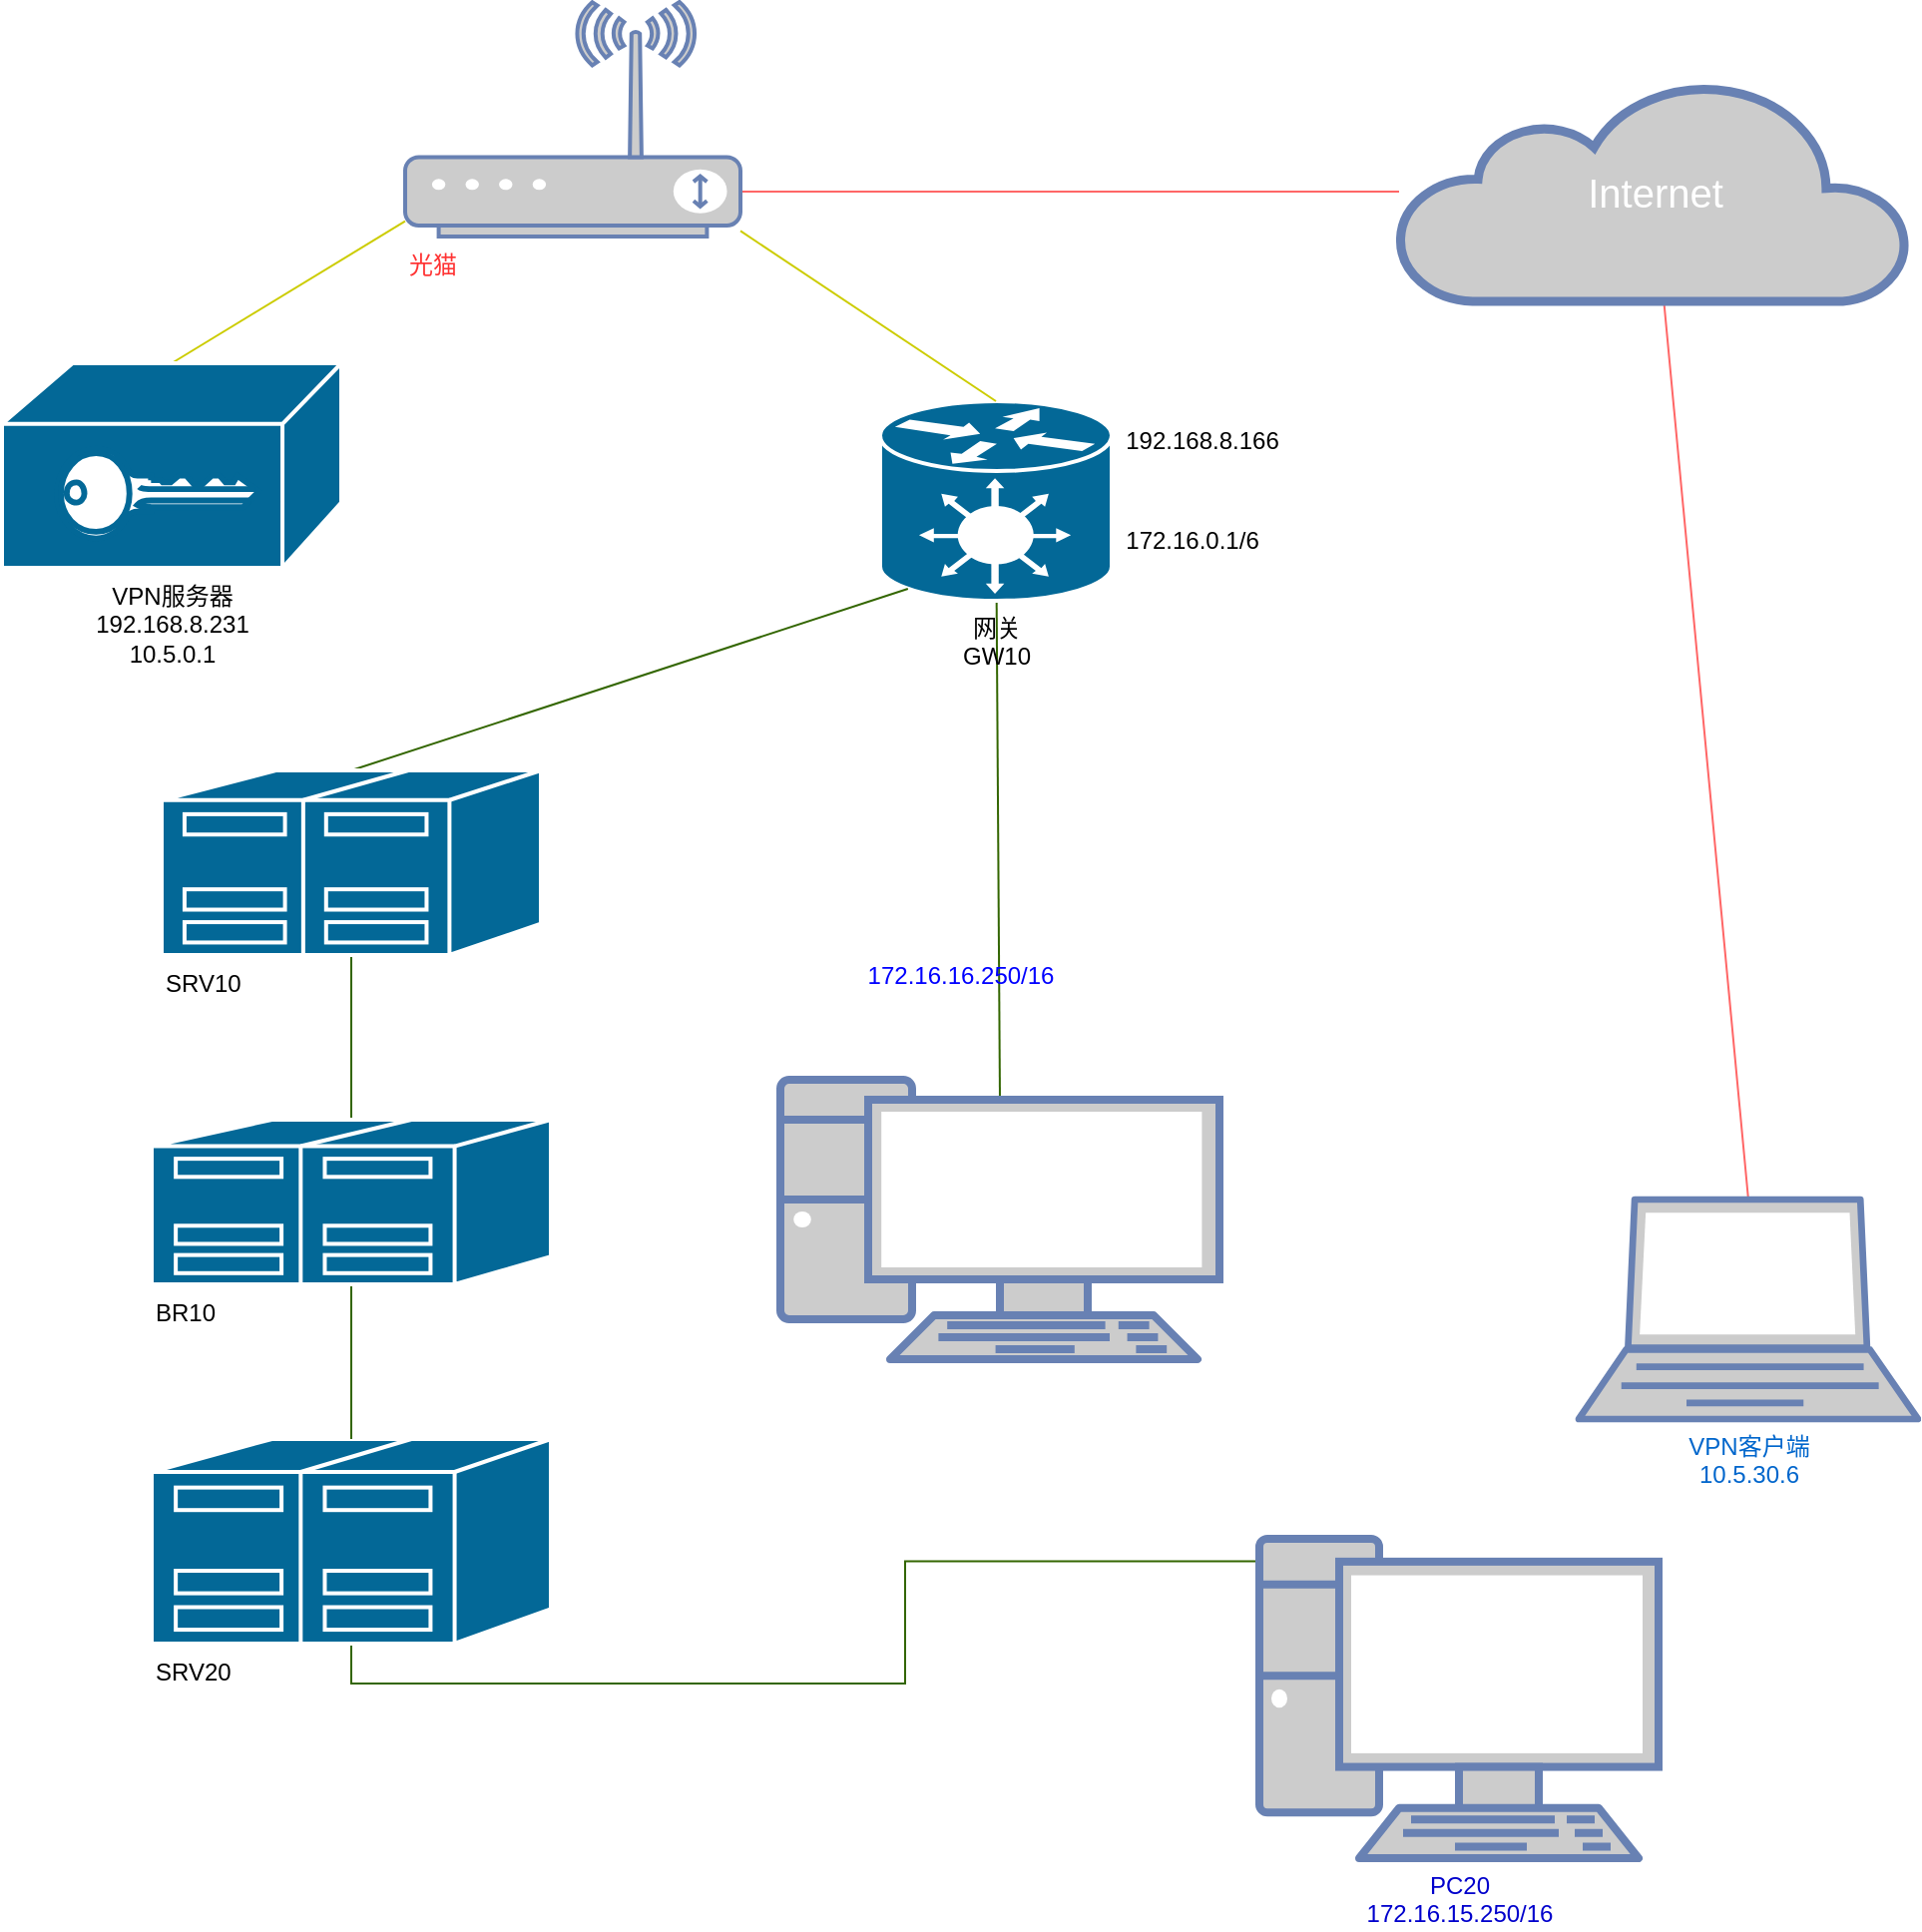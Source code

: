 <mxfile version="13.9.9" type="github">
  <diagram name="Page-1" id="55a83fd1-7818-8e21-69c5-c3457e3827bb">
    <mxGraphModel dx="1564" dy="808" grid="1" gridSize="10" guides="1" tooltips="1" connect="1" arrows="1" fold="1" page="1" pageScale="0.5" pageWidth="1169" pageHeight="827" background="#ffffff" math="0" shadow="0">
      <root>
        <mxCell id="0" />
        <mxCell id="1" parent="0" />
        <mxCell id="G7csEVz0UXpxjY1oYoXJ-40" style="edgeStyle=none;rounded=0;sketch=0;orthogonalLoop=1;jettySize=auto;html=1;exitX=0.5;exitY=0;exitDx=0;exitDy=0;exitPerimeter=0;shadow=0;startArrow=oval;startFill=1;startSize=0;endArrow=oval;endFill=1;endSize=0;fontFamily=Helvetica;fontSize=12;strokeColor=#FF6666;" edge="1" parent="1" source="G7csEVz0UXpxjY1oYoXJ-6" target="G7csEVz0UXpxjY1oYoXJ-19">
          <mxGeometry relative="1" as="geometry" />
        </mxCell>
        <mxCell id="G7csEVz0UXpxjY1oYoXJ-6" value="&lt;div&gt;VPN客户端&lt;/div&gt;&lt;div&gt;10.5.30.6&lt;br&gt;&lt;/div&gt;" style="fontColor=#0066CC;verticalAlign=top;verticalLabelPosition=bottom;labelPosition=center;align=center;html=1;outlineConnect=0;fillColor=#CCCCCC;strokeColor=#6881B3;gradientColor=none;gradientDirection=north;strokeWidth=2;shape=mxgraph.networks.laptop;" vertex="1" parent="1">
          <mxGeometry x="880" y="730" width="170" height="110" as="geometry" />
        </mxCell>
        <mxCell id="G7csEVz0UXpxjY1oYoXJ-17" style="orthogonalLoop=1;jettySize=auto;html=1;exitX=0.5;exitY=0.07;exitDx=0;exitDy=0;exitPerimeter=0;endArrow=oval;endFill=1;shadow=0;sketch=0;rounded=0;endSize=0;startSize=0;startArrow=oval;startFill=1;strokeColor=#336600;" edge="1" parent="1" source="G7csEVz0UXpxjY1oYoXJ-18" target="G7csEVz0UXpxjY1oYoXJ-20">
          <mxGeometry relative="1" as="geometry">
            <mxPoint x="530" y="397.5" as="targetPoint" />
          </mxGeometry>
        </mxCell>
        <mxCell id="G7csEVz0UXpxjY1oYoXJ-18" value="" style="fontColor=#0066CC;verticalAlign=top;verticalLabelPosition=bottom;labelPosition=center;align=center;html=1;outlineConnect=0;fillColor=#CCCCCC;strokeColor=#6881B3;gradientColor=none;gradientDirection=north;strokeWidth=2;shape=mxgraph.networks.pc;" vertex="1" parent="1">
          <mxGeometry x="480" y="670" width="220" height="140" as="geometry" />
        </mxCell>
        <mxCell id="G7csEVz0UXpxjY1oYoXJ-19" value="&lt;font style=&quot;font-size: 20px&quot;&gt;Internet&lt;/font&gt;" style="html=1;outlineConnect=0;fillColor=#CCCCCC;strokeColor=#6881B3;gradientColor=none;gradientDirection=north;strokeWidth=2;shape=mxgraph.networks.cloud;fontColor=#ffffff;" vertex="1" parent="1">
          <mxGeometry x="790" y="170" width="255" height="110" as="geometry" />
        </mxCell>
        <mxCell id="G7csEVz0UXpxjY1oYoXJ-20" value="&lt;div&gt;网关&lt;/div&gt;&lt;div&gt;GW10&lt;br&gt;&lt;/div&gt;" style="shape=mxgraph.cisco.hubs_and_gateways.generic_gateway;html=1;pointerEvents=1;dashed=0;fillColor=#036897;strokeColor=#ffffff;strokeWidth=2;verticalLabelPosition=bottom;verticalAlign=top;align=center;outlineConnect=0;" vertex="1" parent="1">
          <mxGeometry x="530" y="330" width="116" height="100" as="geometry" />
        </mxCell>
        <mxCell id="G7csEVz0UXpxjY1oYoXJ-39" style="edgeStyle=none;rounded=0;sketch=0;orthogonalLoop=1;jettySize=auto;html=1;exitX=0.5;exitY=0;exitDx=0;exitDy=0;exitPerimeter=0;shadow=0;startArrow=oval;startFill=1;startSize=0;endArrow=oval;endFill=1;endSize=0;fontFamily=Helvetica;strokeColor=#CCCC00;" edge="1" parent="1" source="G7csEVz0UXpxjY1oYoXJ-21" target="G7csEVz0UXpxjY1oYoXJ-37">
          <mxGeometry relative="1" as="geometry" />
        </mxCell>
        <mxCell id="G7csEVz0UXpxjY1oYoXJ-21" value="&lt;div&gt;VPN服务器&lt;/div&gt;&lt;div&gt;192.168.8.231&lt;/div&gt;&lt;div&gt;10.5.0.1&lt;br&gt;&lt;/div&gt;" style="shape=mxgraph.cisco.hubs_and_gateways.vpn_gateway;html=1;pointerEvents=1;dashed=0;fillColor=#036897;strokeColor=#ffffff;strokeWidth=2;verticalLabelPosition=bottom;verticalAlign=top;align=center;outlineConnect=0;" vertex="1" parent="1">
          <mxGeometry x="90" y="311" width="170" height="102.5" as="geometry" />
        </mxCell>
        <mxCell id="G7csEVz0UXpxjY1oYoXJ-22" value="172.16.0.1/6" style="edgeLabel;html=1;align=center;verticalAlign=middle;resizable=0;points=[];fontSize=12;" vertex="1" connectable="0" parent="1">
          <mxGeometry x="686.005" y="400.0" as="geometry" />
        </mxCell>
        <mxCell id="G7csEVz0UXpxjY1oYoXJ-23" value="&lt;div&gt;192.168.8.166&lt;/div&gt;" style="text;html=1;align=center;verticalAlign=middle;resizable=0;points=[];autosize=1;fontFamily=Helvetica;" vertex="1" parent="1">
          <mxGeometry x="646" y="340" width="90" height="20" as="geometry" />
        </mxCell>
        <mxCell id="G7csEVz0UXpxjY1oYoXJ-27" style="edgeStyle=none;rounded=0;sketch=0;orthogonalLoop=1;jettySize=auto;html=1;exitX=0.5;exitY=0;exitDx=0;exitDy=0;exitPerimeter=0;entryX=0.12;entryY=0.94;entryDx=0;entryDy=0;entryPerimeter=0;shadow=0;startArrow=oval;startFill=1;startSize=0;endArrow=oval;endFill=1;endSize=0;strokeColor=#336600;" edge="1" parent="1" source="G7csEVz0UXpxjY1oYoXJ-29" target="G7csEVz0UXpxjY1oYoXJ-20">
          <mxGeometry relative="1" as="geometry" />
        </mxCell>
        <mxCell id="G7csEVz0UXpxjY1oYoXJ-34" style="edgeStyle=orthogonalEdgeStyle;rounded=0;sketch=0;orthogonalLoop=1;jettySize=auto;html=1;exitX=0.5;exitY=1;exitDx=0;exitDy=0;exitPerimeter=0;entryX=0.5;entryY=0.07;entryDx=0;entryDy=0;entryPerimeter=0;shadow=0;startArrow=oval;startFill=1;startSize=0;endArrow=oval;endFill=1;endSize=0;strokeColor=#336600;" edge="1" parent="1" source="G7csEVz0UXpxjY1oYoXJ-25" target="G7csEVz0UXpxjY1oYoXJ-33">
          <mxGeometry relative="1" as="geometry" />
        </mxCell>
        <mxCell id="G7csEVz0UXpxjY1oYoXJ-25" value="&lt;div align=&quot;left&quot;&gt;SRV20&lt;/div&gt;" style="shape=mxgraph.cisco.servers.standard_host;html=1;pointerEvents=1;dashed=0;fillColor=#036897;strokeColor=#ffffff;strokeWidth=2;verticalLabelPosition=bottom;verticalAlign=top;align=left;outlineConnect=0;" vertex="1" parent="1">
          <mxGeometry x="165" y="850" width="200" height="102.5" as="geometry" />
        </mxCell>
        <mxCell id="G7csEVz0UXpxjY1oYoXJ-31" style="edgeStyle=none;rounded=0;sketch=0;orthogonalLoop=1;jettySize=auto;html=1;exitX=0.5;exitY=1;exitDx=0;exitDy=0;exitPerimeter=0;entryX=0.5;entryY=0;entryDx=0;entryDy=0;entryPerimeter=0;shadow=0;startArrow=oval;startFill=1;startSize=0;endArrow=oval;endFill=1;endSize=0;strokeColor=#336600;" edge="1" parent="1" source="G7csEVz0UXpxjY1oYoXJ-29" target="G7csEVz0UXpxjY1oYoXJ-30">
          <mxGeometry relative="1" as="geometry" />
        </mxCell>
        <mxCell id="G7csEVz0UXpxjY1oYoXJ-29" value="&lt;div align=&quot;left&quot;&gt;SRV10&lt;/div&gt;" style="shape=mxgraph.cisco.servers.standard_host;html=1;pointerEvents=1;dashed=0;fillColor=#036897;strokeColor=#ffffff;strokeWidth=2;verticalLabelPosition=bottom;verticalAlign=top;align=left;outlineConnect=0;" vertex="1" parent="1">
          <mxGeometry x="170" y="515" width="190" height="92.5" as="geometry" />
        </mxCell>
        <mxCell id="G7csEVz0UXpxjY1oYoXJ-32" style="edgeStyle=none;rounded=0;sketch=0;orthogonalLoop=1;jettySize=auto;html=1;shadow=0;startArrow=oval;startFill=1;startSize=0;endArrow=oval;endFill=1;endSize=0;strokeColor=#000000;" edge="1" parent="1" source="G7csEVz0UXpxjY1oYoXJ-30">
          <mxGeometry relative="1" as="geometry">
            <mxPoint x="295" y="737.5" as="targetPoint" />
          </mxGeometry>
        </mxCell>
        <mxCell id="G7csEVz0UXpxjY1oYoXJ-49" style="edgeStyle=orthogonalEdgeStyle;rounded=0;sketch=0;orthogonalLoop=1;jettySize=auto;html=1;exitX=0.5;exitY=1;exitDx=0;exitDy=0;exitPerimeter=0;entryX=0.5;entryY=0;entryDx=0;entryDy=0;entryPerimeter=0;shadow=0;startArrow=oval;startFill=1;startSize=0;endArrow=oval;endFill=1;endSize=0;fontFamily=Helvetica;fontSize=12;fontColor=#FF3333;strokeColor=#336600;" edge="1" parent="1" source="G7csEVz0UXpxjY1oYoXJ-30" target="G7csEVz0UXpxjY1oYoXJ-25">
          <mxGeometry relative="1" as="geometry" />
        </mxCell>
        <mxCell id="G7csEVz0UXpxjY1oYoXJ-30" value="&lt;div align=&quot;left&quot;&gt;BR10&lt;/div&gt;" style="shape=mxgraph.cisco.servers.standard_host;html=1;pointerEvents=1;dashed=0;fillColor=#036897;strokeColor=#ffffff;strokeWidth=2;verticalLabelPosition=bottom;verticalAlign=top;align=left;outlineConnect=0;" vertex="1" parent="1">
          <mxGeometry x="165" y="690" width="200" height="82.5" as="geometry" />
        </mxCell>
        <mxCell id="G7csEVz0UXpxjY1oYoXJ-33" value="&lt;div&gt;PC20&lt;/div&gt;&lt;div&gt;172.16.15.250/16&lt;br&gt;&lt;/div&gt;" style="verticalAlign=top;verticalLabelPosition=bottom;labelPosition=center;align=center;html=1;outlineConnect=0;fillColor=#CCCCCC;strokeColor=#6881B3;gradientColor=none;gradientDirection=north;strokeWidth=2;shape=mxgraph.networks.pc;fontColor=#0000CC;" vertex="1" parent="1">
          <mxGeometry x="720" y="900" width="200" height="160" as="geometry" />
        </mxCell>
        <mxCell id="G7csEVz0UXpxjY1oYoXJ-36" value="172.16.16.250/16" style="text;html=1;align=center;verticalAlign=middle;resizable=0;points=[];autosize=1;fontFamily=Helvetica;fontColor=#0000FF;" vertex="1" parent="1">
          <mxGeometry x="515" y="607.5" width="110" height="20" as="geometry" />
        </mxCell>
        <mxCell id="G7csEVz0UXpxjY1oYoXJ-38" style="edgeStyle=none;rounded=0;sketch=0;orthogonalLoop=1;jettySize=auto;html=1;entryX=0.5;entryY=0;entryDx=0;entryDy=0;entryPerimeter=0;shadow=0;startArrow=oval;startFill=1;startSize=0;endArrow=oval;endFill=1;endSize=0;fontFamily=Helvetica;strokeColor=#CCCC00;" edge="1" parent="1" source="G7csEVz0UXpxjY1oYoXJ-37" target="G7csEVz0UXpxjY1oYoXJ-20">
          <mxGeometry relative="1" as="geometry" />
        </mxCell>
        <mxCell id="G7csEVz0UXpxjY1oYoXJ-41" style="edgeStyle=orthogonalEdgeStyle;rounded=0;sketch=0;orthogonalLoop=1;jettySize=auto;html=1;shadow=0;startArrow=oval;startFill=1;startSize=0;endArrow=oval;endFill=1;endSize=0;fontFamily=Helvetica;fontSize=12;strokeColor=#FF6666;" edge="1" parent="1" target="G7csEVz0UXpxjY1oYoXJ-19">
          <mxGeometry relative="1" as="geometry">
            <mxPoint x="460" y="231" as="sourcePoint" />
            <mxPoint x="625" y="231" as="targetPoint" />
            <Array as="points">
              <mxPoint x="460" y="225" />
            </Array>
          </mxGeometry>
        </mxCell>
        <mxCell id="G7csEVz0UXpxjY1oYoXJ-37" value="&lt;div align=&quot;left&quot;&gt;&lt;font&gt;光猫&lt;br&gt;&lt;/font&gt;&lt;/div&gt;" style="verticalAlign=top;verticalLabelPosition=bottom;labelPosition=center;align=left;html=1;outlineConnect=0;fillColor=#CCCCCC;strokeColor=#6881B3;gradientColor=none;gradientDirection=north;strokeWidth=2;shape=mxgraph.networks.wireless_modem;fontColor=#FF3333;" vertex="1" parent="1">
          <mxGeometry x="292" y="130" width="168" height="117.5" as="geometry" />
        </mxCell>
      </root>
    </mxGraphModel>
  </diagram>
</mxfile>
